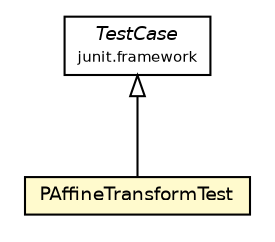 #!/usr/local/bin/dot
#
# Class diagram 
# Generated by UmlGraph version 4.6 (http://www.spinellis.gr/sw/umlgraph)
#

digraph G {
	edge [fontname="Helvetica",fontsize=10,labelfontname="Helvetica",labelfontsize=10];
	node [fontname="Helvetica",fontsize=10,shape=plaintext];
	// edu.umd.cs.piccolo.util.PAffineTransformTest
	c67 [label=<<table border="0" cellborder="1" cellspacing="0" cellpadding="2" port="p" bgcolor="lemonChiffon" href="./PAffineTransformTest.html">
		<tr><td><table border="0" cellspacing="0" cellpadding="1">
			<tr><td> PAffineTransformTest </td></tr>
		</table></td></tr>
		</table>>, fontname="Helvetica", fontcolor="black", fontsize=9.0];
	//edu.umd.cs.piccolo.util.PAffineTransformTest extends junit.framework.TestCase
	c96:p -> c67:p [dir=back,arrowtail=empty];
	// junit.framework.TestCase
	c96 [label=<<table border="0" cellborder="1" cellspacing="0" cellpadding="2" port="p">
		<tr><td><table border="0" cellspacing="0" cellpadding="1">
			<tr><td><font face="Helvetica-Oblique"> TestCase </font></td></tr>
			<tr><td><font point-size="7.0"> junit.framework </font></td></tr>
		</table></td></tr>
		</table>>, fontname="Helvetica", fontcolor="black", fontsize=9.0];
}

